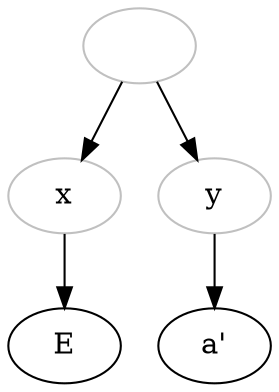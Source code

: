 digraph {
    racine[color="grey", label=""];
    x[color="grey"];
    y[color="grey"];
    aprime[label="a'"]

    racine->x;
    x->E;
    racine->y;
    y->aprime;

} 
